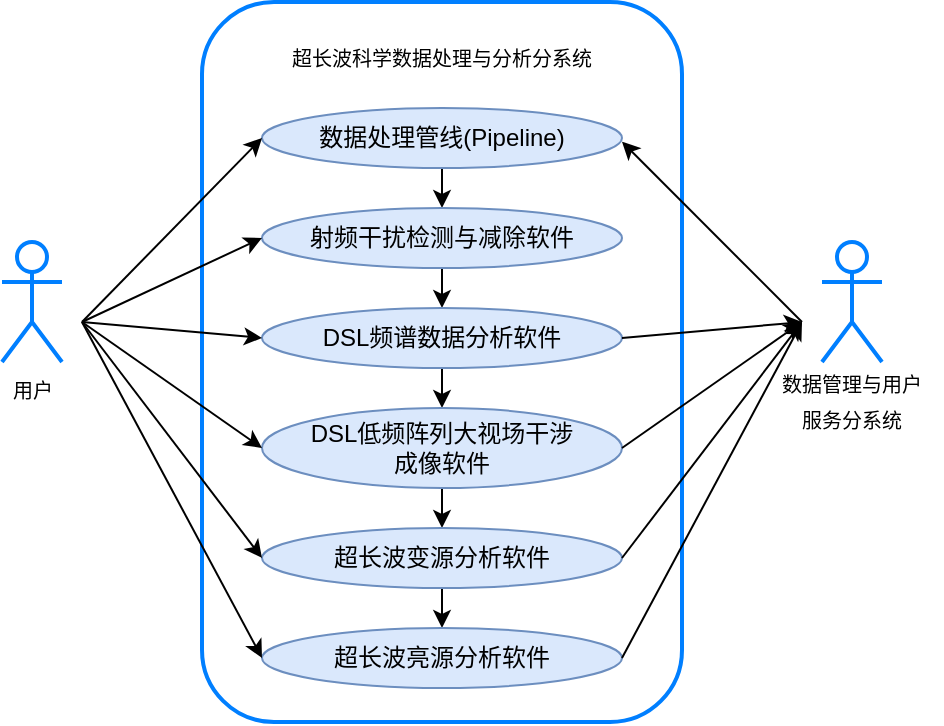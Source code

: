 <mxfile version="26.0.2">
  <diagram name="Page-1" id="VUfYCX8l5QuG8DFRZ4WT">
    <mxGraphModel dx="1050" dy="643" grid="1" gridSize="10" guides="1" tooltips="1" connect="1" arrows="1" fold="1" page="1" pageScale="1" pageWidth="850" pageHeight="1100" math="0" shadow="0">
      <root>
        <mxCell id="0" />
        <mxCell id="1" parent="0" />
        <mxCell id="ZtqRBM3Pdrs39emrIYqu-1" value="&lt;font style=&quot;font-size: 10px;&quot;&gt;用户&lt;/font&gt;" style="shape=umlActor;verticalLabelPosition=bottom;verticalAlign=top;html=1;outlineConnect=0;fillColor=none;strokeColor=#007FFF;strokeWidth=2;" vertex="1" parent="1">
          <mxGeometry x="140" y="180" width="30" height="60" as="geometry" />
        </mxCell>
        <mxCell id="ZtqRBM3Pdrs39emrIYqu-2" value="" style="rounded=1;whiteSpace=wrap;html=1;fillColor=none;strokeColor=#007FFF;strokeWidth=2;" vertex="1" parent="1">
          <mxGeometry x="240" y="60" width="240" height="360" as="geometry" />
        </mxCell>
        <mxCell id="ZtqRBM3Pdrs39emrIYqu-3" value="&lt;span style=&quot;text-align: start; font-family: DengXian;&quot; lang=&quot;ZH-CN&quot;&gt;超长波科学数据处理与分析分系统&lt;/span&gt;&lt;span style=&quot;text-align: start;&quot;&gt;&lt;/span&gt;" style="text;html=1;align=center;verticalAlign=middle;whiteSpace=wrap;rounded=0;fontSize=10;" vertex="1" parent="1">
          <mxGeometry x="280" y="73" width="160" height="30" as="geometry" />
        </mxCell>
        <mxCell id="ZtqRBM3Pdrs39emrIYqu-34" style="edgeStyle=orthogonalEdgeStyle;rounded=0;orthogonalLoop=1;jettySize=auto;html=1;exitX=0.5;exitY=1;exitDx=0;exitDy=0;entryX=0.5;entryY=0;entryDx=0;entryDy=0;" edge="1" parent="1" source="ZtqRBM3Pdrs39emrIYqu-4" target="ZtqRBM3Pdrs39emrIYqu-5">
          <mxGeometry relative="1" as="geometry" />
        </mxCell>
        <mxCell id="ZtqRBM3Pdrs39emrIYqu-4" value="数据处理管线(Pipeline)" style="ellipse;whiteSpace=wrap;html=1;fillColor=#dae8fc;strokeColor=#6c8ebf;" vertex="1" parent="1">
          <mxGeometry x="270" y="113" width="180" height="30" as="geometry" />
        </mxCell>
        <mxCell id="ZtqRBM3Pdrs39emrIYqu-35" style="edgeStyle=orthogonalEdgeStyle;rounded=0;orthogonalLoop=1;jettySize=auto;html=1;exitX=0.5;exitY=1;exitDx=0;exitDy=0;entryX=0.5;entryY=0;entryDx=0;entryDy=0;" edge="1" parent="1" source="ZtqRBM3Pdrs39emrIYqu-5" target="ZtqRBM3Pdrs39emrIYqu-6">
          <mxGeometry relative="1" as="geometry" />
        </mxCell>
        <mxCell id="ZtqRBM3Pdrs39emrIYqu-5" value="射频干扰检测与减除软件" style="ellipse;whiteSpace=wrap;html=1;fillColor=#dae8fc;strokeColor=#6c8ebf;" vertex="1" parent="1">
          <mxGeometry x="270" y="163" width="180" height="30" as="geometry" />
        </mxCell>
        <mxCell id="ZtqRBM3Pdrs39emrIYqu-36" style="edgeStyle=orthogonalEdgeStyle;rounded=0;orthogonalLoop=1;jettySize=auto;html=1;exitX=0.5;exitY=1;exitDx=0;exitDy=0;entryX=0.5;entryY=0;entryDx=0;entryDy=0;" edge="1" parent="1" source="ZtqRBM3Pdrs39emrIYqu-6" target="ZtqRBM3Pdrs39emrIYqu-7">
          <mxGeometry relative="1" as="geometry" />
        </mxCell>
        <mxCell id="ZtqRBM3Pdrs39emrIYqu-6" value="DSL频谱数据分析软件" style="ellipse;whiteSpace=wrap;html=1;fillColor=#dae8fc;strokeColor=#6c8ebf;" vertex="1" parent="1">
          <mxGeometry x="270" y="213" width="180" height="30" as="geometry" />
        </mxCell>
        <mxCell id="ZtqRBM3Pdrs39emrIYqu-38" style="edgeStyle=orthogonalEdgeStyle;rounded=0;orthogonalLoop=1;jettySize=auto;html=1;exitX=0.5;exitY=1;exitDx=0;exitDy=0;entryX=0.5;entryY=0;entryDx=0;entryDy=0;" edge="1" parent="1" source="ZtqRBM3Pdrs39emrIYqu-7" target="ZtqRBM3Pdrs39emrIYqu-8">
          <mxGeometry relative="1" as="geometry" />
        </mxCell>
        <mxCell id="ZtqRBM3Pdrs39emrIYqu-7" value="DSL低频阵列大视场干涉&lt;div&gt;成像软件&lt;/div&gt;" style="ellipse;whiteSpace=wrap;html=1;fillColor=#dae8fc;strokeColor=#6c8ebf;" vertex="1" parent="1">
          <mxGeometry x="270" y="263" width="180" height="40" as="geometry" />
        </mxCell>
        <mxCell id="ZtqRBM3Pdrs39emrIYqu-39" style="edgeStyle=orthogonalEdgeStyle;rounded=0;orthogonalLoop=1;jettySize=auto;html=1;exitX=0.5;exitY=1;exitDx=0;exitDy=0;entryX=0.5;entryY=0;entryDx=0;entryDy=0;" edge="1" parent="1" source="ZtqRBM3Pdrs39emrIYqu-8" target="ZtqRBM3Pdrs39emrIYqu-9">
          <mxGeometry relative="1" as="geometry" />
        </mxCell>
        <mxCell id="ZtqRBM3Pdrs39emrIYqu-8" value="超长波变源分析软件" style="ellipse;whiteSpace=wrap;html=1;fillColor=#dae8fc;strokeColor=#6c8ebf;" vertex="1" parent="1">
          <mxGeometry x="270" y="323" width="180" height="30" as="geometry" />
        </mxCell>
        <mxCell id="ZtqRBM3Pdrs39emrIYqu-9" value="超长波亮源分析软件" style="ellipse;whiteSpace=wrap;html=1;fillColor=#dae8fc;strokeColor=#6c8ebf;" vertex="1" parent="1">
          <mxGeometry x="270" y="373" width="180" height="30" as="geometry" />
        </mxCell>
        <mxCell id="ZtqRBM3Pdrs39emrIYqu-12" value="" style="shape=umlActor;verticalLabelPosition=bottom;verticalAlign=top;html=1;outlineConnect=0;gradientColor=default;fillColor=none;strokeColor=#007FFF;strokeWidth=2;" vertex="1" parent="1">
          <mxGeometry x="550" y="180" width="30" height="60" as="geometry" />
        </mxCell>
        <mxCell id="ZtqRBM3Pdrs39emrIYqu-16" value="&lt;span style=&quot;text-align: start; font-family: DengXian;&quot; lang=&quot;ZH-CN&quot;&gt;&lt;font style=&quot;font-size: 10px;&quot;&gt;数据管理与用户&lt;/font&gt;&lt;/span&gt;&lt;div&gt;&lt;span style=&quot;text-align: start; font-family: DengXian;&quot; lang=&quot;ZH-CN&quot;&gt;&lt;font style=&quot;font-size: 10px;&quot;&gt;服务分系统&lt;/font&gt;&lt;/span&gt;&lt;span style=&quot;font-size: medium; text-align: start;&quot;&gt;&lt;/span&gt;&lt;/div&gt;" style="text;html=1;align=center;verticalAlign=middle;whiteSpace=wrap;rounded=0;" vertex="1" parent="1">
          <mxGeometry x="520" y="245" width="90" height="30" as="geometry" />
        </mxCell>
        <mxCell id="ZtqRBM3Pdrs39emrIYqu-18" value="" style="endArrow=classic;html=1;rounded=0;entryX=0.875;entryY=0.194;entryDx=0;entryDy=0;entryPerimeter=0;" edge="1" parent="1" target="ZtqRBM3Pdrs39emrIYqu-2">
          <mxGeometry width="50" height="50" relative="1" as="geometry">
            <mxPoint x="540" y="220" as="sourcePoint" />
            <mxPoint x="450" y="310" as="targetPoint" />
          </mxGeometry>
        </mxCell>
        <mxCell id="ZtqRBM3Pdrs39emrIYqu-24" value="" style="endArrow=classic;html=1;rounded=0;entryX=0;entryY=0.5;entryDx=0;entryDy=0;" edge="1" parent="1" target="ZtqRBM3Pdrs39emrIYqu-4">
          <mxGeometry width="50" height="50" relative="1" as="geometry">
            <mxPoint x="180" y="220" as="sourcePoint" />
            <mxPoint x="450" y="310" as="targetPoint" />
          </mxGeometry>
        </mxCell>
        <mxCell id="ZtqRBM3Pdrs39emrIYqu-25" value="" style="endArrow=classic;html=1;rounded=0;entryX=0;entryY=0.5;entryDx=0;entryDy=0;" edge="1" parent="1" target="ZtqRBM3Pdrs39emrIYqu-5">
          <mxGeometry width="50" height="50" relative="1" as="geometry">
            <mxPoint x="180" y="220" as="sourcePoint" />
            <mxPoint x="450" y="310" as="targetPoint" />
          </mxGeometry>
        </mxCell>
        <mxCell id="ZtqRBM3Pdrs39emrIYqu-26" value="" style="endArrow=classic;html=1;rounded=0;entryX=0;entryY=0.5;entryDx=0;entryDy=0;" edge="1" parent="1" target="ZtqRBM3Pdrs39emrIYqu-6">
          <mxGeometry width="50" height="50" relative="1" as="geometry">
            <mxPoint x="180" y="220" as="sourcePoint" />
            <mxPoint x="450" y="310" as="targetPoint" />
          </mxGeometry>
        </mxCell>
        <mxCell id="ZtqRBM3Pdrs39emrIYqu-27" value="" style="endArrow=classic;html=1;rounded=0;entryX=0;entryY=0.5;entryDx=0;entryDy=0;" edge="1" parent="1" target="ZtqRBM3Pdrs39emrIYqu-7">
          <mxGeometry width="50" height="50" relative="1" as="geometry">
            <mxPoint x="180" y="220" as="sourcePoint" />
            <mxPoint x="450" y="310" as="targetPoint" />
          </mxGeometry>
        </mxCell>
        <mxCell id="ZtqRBM3Pdrs39emrIYqu-28" value="" style="endArrow=classic;html=1;rounded=0;entryX=0;entryY=0.5;entryDx=0;entryDy=0;" edge="1" parent="1" target="ZtqRBM3Pdrs39emrIYqu-8">
          <mxGeometry width="50" height="50" relative="1" as="geometry">
            <mxPoint x="180" y="220" as="sourcePoint" />
            <mxPoint x="450" y="310" as="targetPoint" />
          </mxGeometry>
        </mxCell>
        <mxCell id="ZtqRBM3Pdrs39emrIYqu-29" value="" style="endArrow=classic;html=1;rounded=0;entryX=0;entryY=0.5;entryDx=0;entryDy=0;" edge="1" parent="1" target="ZtqRBM3Pdrs39emrIYqu-9">
          <mxGeometry width="50" height="50" relative="1" as="geometry">
            <mxPoint x="180" y="220" as="sourcePoint" />
            <mxPoint x="450" y="310" as="targetPoint" />
          </mxGeometry>
        </mxCell>
        <mxCell id="ZtqRBM3Pdrs39emrIYqu-30" value="" style="endArrow=classic;html=1;rounded=0;exitX=1;exitY=0.5;exitDx=0;exitDy=0;" edge="1" parent="1" source="ZtqRBM3Pdrs39emrIYqu-9">
          <mxGeometry width="50" height="50" relative="1" as="geometry">
            <mxPoint x="400" y="360" as="sourcePoint" />
            <mxPoint x="540" y="220" as="targetPoint" />
          </mxGeometry>
        </mxCell>
        <mxCell id="ZtqRBM3Pdrs39emrIYqu-31" value="" style="endArrow=classic;html=1;rounded=0;exitX=1;exitY=0.5;exitDx=0;exitDy=0;" edge="1" parent="1" source="ZtqRBM3Pdrs39emrIYqu-8">
          <mxGeometry width="50" height="50" relative="1" as="geometry">
            <mxPoint x="450" y="310" as="sourcePoint" />
            <mxPoint x="540" y="220" as="targetPoint" />
          </mxGeometry>
        </mxCell>
        <mxCell id="ZtqRBM3Pdrs39emrIYqu-32" value="" style="endArrow=classic;html=1;rounded=0;exitX=1;exitY=0.5;exitDx=0;exitDy=0;" edge="1" parent="1" source="ZtqRBM3Pdrs39emrIYqu-7">
          <mxGeometry width="50" height="50" relative="1" as="geometry">
            <mxPoint x="400" y="360" as="sourcePoint" />
            <mxPoint x="540" y="220" as="targetPoint" />
          </mxGeometry>
        </mxCell>
        <mxCell id="ZtqRBM3Pdrs39emrIYqu-33" value="" style="endArrow=classic;html=1;rounded=0;exitX=1;exitY=0.5;exitDx=0;exitDy=0;" edge="1" parent="1" source="ZtqRBM3Pdrs39emrIYqu-6">
          <mxGeometry width="50" height="50" relative="1" as="geometry">
            <mxPoint x="400" y="360" as="sourcePoint" />
            <mxPoint x="540" y="220" as="targetPoint" />
          </mxGeometry>
        </mxCell>
      </root>
    </mxGraphModel>
  </diagram>
</mxfile>
